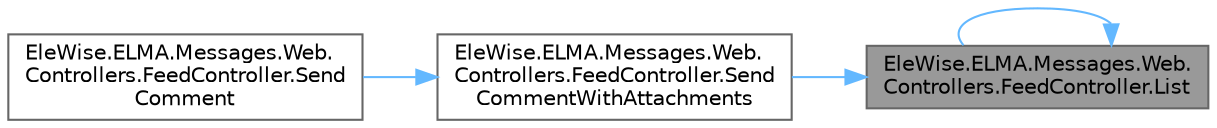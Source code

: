 digraph "EleWise.ELMA.Messages.Web.Controllers.FeedController.List"
{
 // LATEX_PDF_SIZE
  bgcolor="transparent";
  edge [fontname=Helvetica,fontsize=10,labelfontname=Helvetica,labelfontsize=10];
  node [fontname=Helvetica,fontsize=10,shape=box,height=0.2,width=0.4];
  rankdir="RL";
  Node1 [id="Node000001",label="EleWise.ELMA.Messages.Web.\lControllers.FeedController.List",height=0.2,width=0.4,color="gray40", fillcolor="grey60", style="filled", fontcolor="black",tooltip="Загрузка ленты сообщений."];
  Node1 -> Node1 [id="edge1_Node000001_Node000001",dir="back",color="steelblue1",style="solid",tooltip=" "];
  Node1 -> Node2 [id="edge2_Node000001_Node000002",dir="back",color="steelblue1",style="solid",tooltip=" "];
  Node2 [id="Node000002",label="EleWise.ELMA.Messages.Web.\lControllers.FeedController.Send\lCommentWithAttachments",height=0.2,width=0.4,color="grey40", fillcolor="white", style="filled",URL="$class_ele_wise_1_1_e_l_m_a_1_1_messages_1_1_web_1_1_controllers_1_1_feed_controller.html#ab4a338df1a469541a28fe60bd57a9d1d",tooltip="Сохранить комментарий c вложениями к сообщению."];
  Node2 -> Node3 [id="edge3_Node000002_Node000003",dir="back",color="steelblue1",style="solid",tooltip=" "];
  Node3 [id="Node000003",label="EleWise.ELMA.Messages.Web.\lControllers.FeedController.Send\lComment",height=0.2,width=0.4,color="grey40", fillcolor="white", style="filled",URL="$class_ele_wise_1_1_e_l_m_a_1_1_messages_1_1_web_1_1_controllers_1_1_feed_controller.html#a6c199f9a3397951d4f51274dc95198f4",tooltip="Сохранить комментарий к сообщению."];
}
